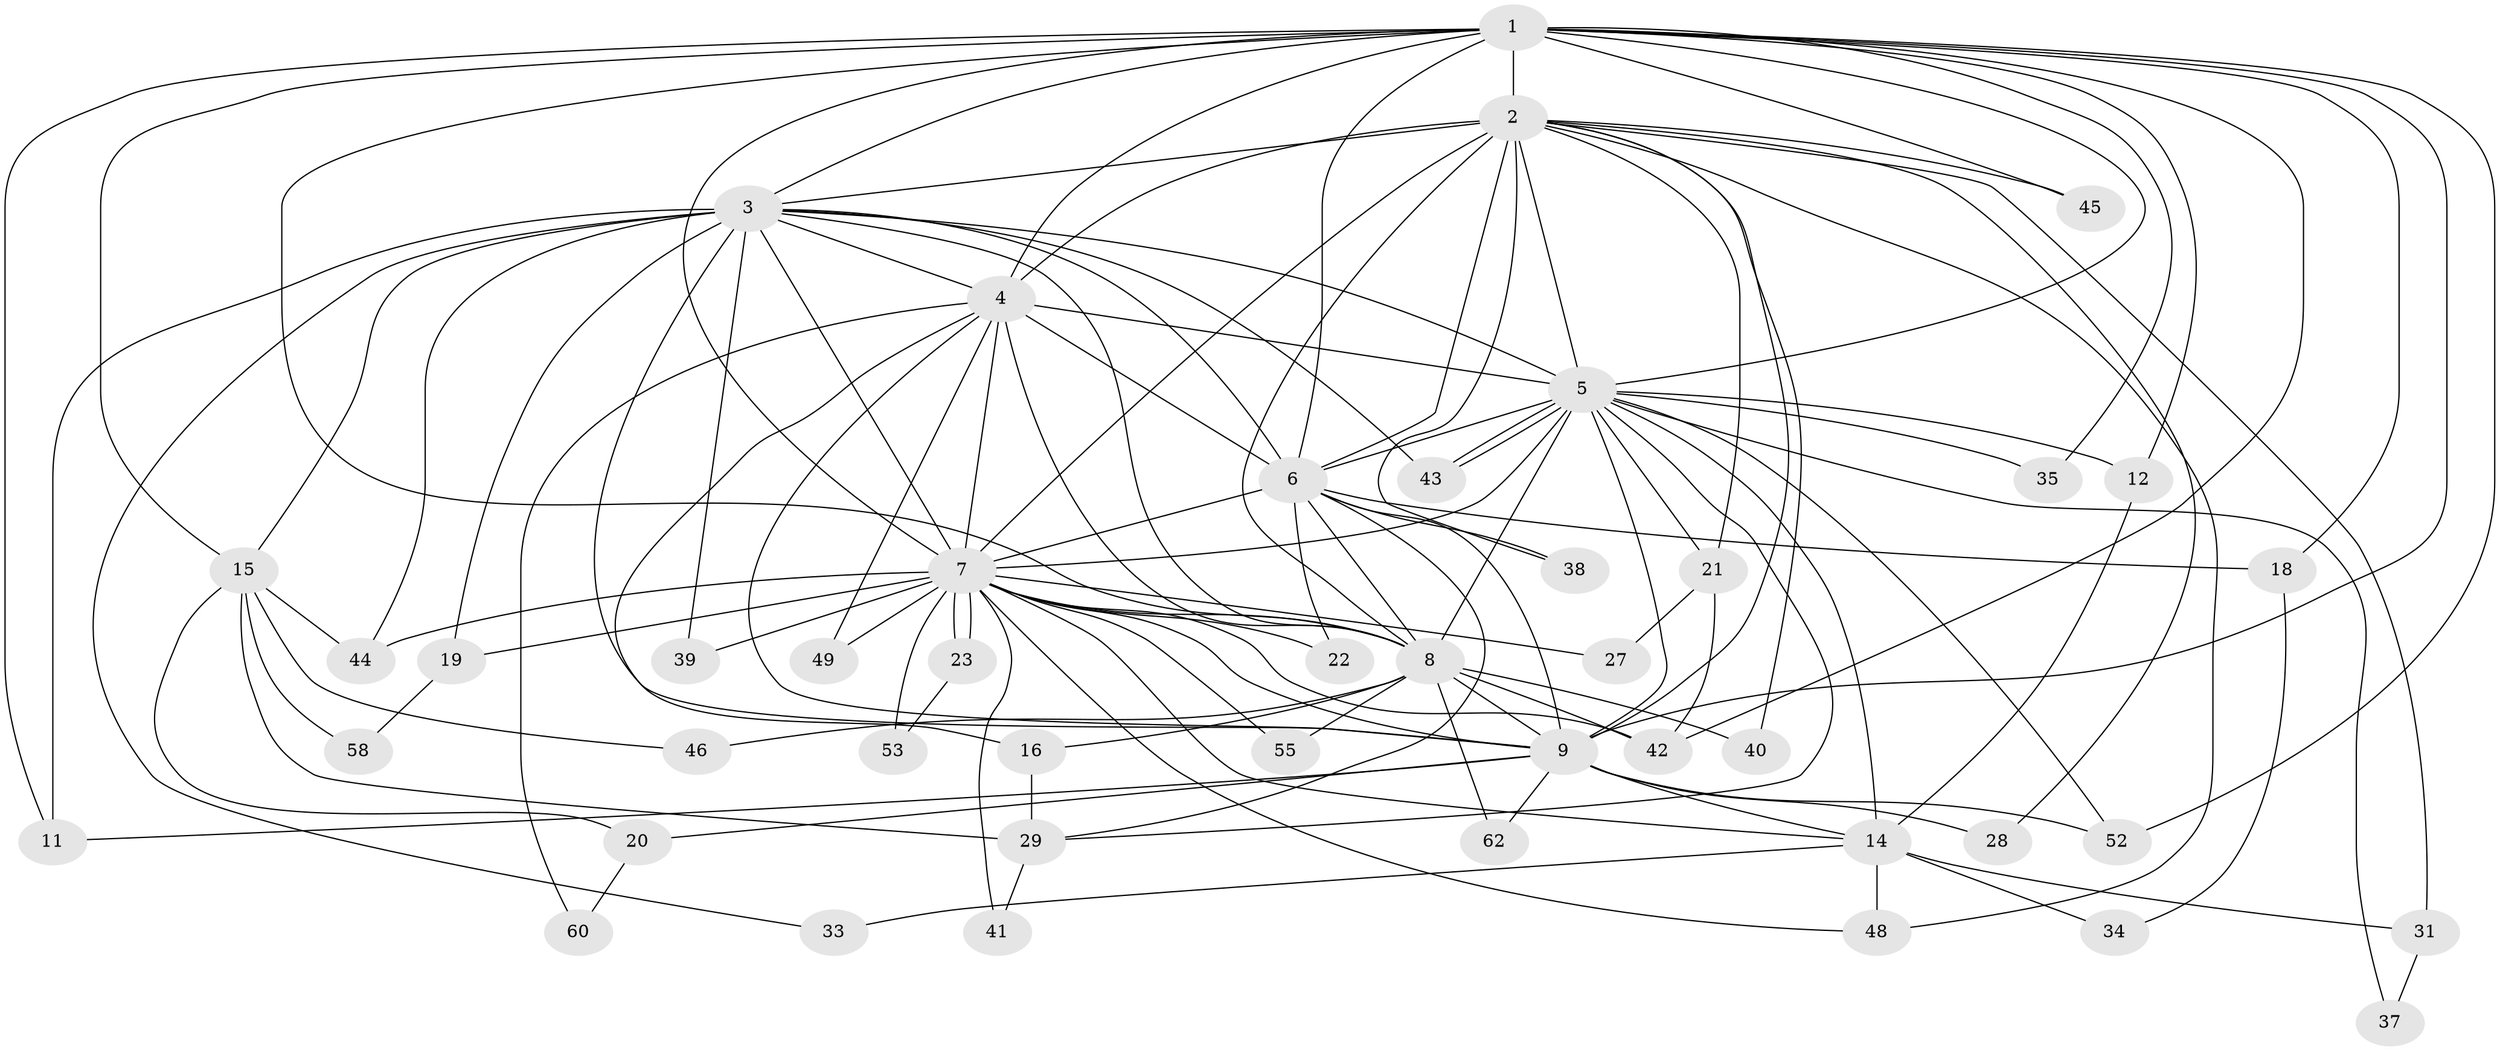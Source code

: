 // original degree distribution, {19: 0.015625, 17: 0.015625, 16: 0.03125, 14: 0.03125, 18: 0.015625, 21: 0.015625, 15: 0.015625, 13: 0.015625, 3: 0.203125, 4: 0.0625, 5: 0.046875, 7: 0.015625, 2: 0.515625}
// Generated by graph-tools (version 1.1) at 2025/41/03/06/25 10:41:37]
// undirected, 45 vertices, 119 edges
graph export_dot {
graph [start="1"]
  node [color=gray90,style=filled];
  1 [super="+50"];
  2 [super="+25"];
  3 [super="+13"];
  4 [super="+51"];
  5 [super="+30"];
  6 [super="+63"];
  7 [super="+10"];
  8 [super="+26"];
  9 [super="+36"];
  11;
  12;
  14 [super="+17"];
  15 [super="+47"];
  16;
  18 [super="+24"];
  19;
  20;
  21 [super="+64"];
  22;
  23;
  27;
  28;
  29 [super="+32"];
  31;
  33;
  34;
  35;
  37;
  38;
  39;
  40;
  41;
  42 [super="+61"];
  43 [super="+56"];
  44 [super="+57"];
  45;
  46;
  48 [super="+54"];
  49;
  52 [super="+59"];
  53;
  55;
  58;
  60;
  62;
  1 -- 2;
  1 -- 3;
  1 -- 4;
  1 -- 5;
  1 -- 6 [weight=2];
  1 -- 7 [weight=2];
  1 -- 8;
  1 -- 9;
  1 -- 12;
  1 -- 15;
  1 -- 18 [weight=2];
  1 -- 35;
  1 -- 42;
  1 -- 45;
  1 -- 52;
  1 -- 11;
  2 -- 3;
  2 -- 4 [weight=3];
  2 -- 5;
  2 -- 6;
  2 -- 7 [weight=2];
  2 -- 8;
  2 -- 9;
  2 -- 21;
  2 -- 31;
  2 -- 38;
  2 -- 40;
  2 -- 45;
  2 -- 48;
  2 -- 28;
  3 -- 4;
  3 -- 5;
  3 -- 6;
  3 -- 7 [weight=3];
  3 -- 8 [weight=2];
  3 -- 9;
  3 -- 11;
  3 -- 19;
  3 -- 33;
  3 -- 39;
  3 -- 43;
  3 -- 44;
  3 -- 15;
  4 -- 5;
  4 -- 6;
  4 -- 7 [weight=2];
  4 -- 8;
  4 -- 9;
  4 -- 16;
  4 -- 49;
  4 -- 60;
  5 -- 6;
  5 -- 7 [weight=3];
  5 -- 8;
  5 -- 9;
  5 -- 12;
  5 -- 21;
  5 -- 37;
  5 -- 43;
  5 -- 43;
  5 -- 52;
  5 -- 14;
  5 -- 35;
  5 -- 29;
  6 -- 7 [weight=2];
  6 -- 8;
  6 -- 9;
  6 -- 18;
  6 -- 22;
  6 -- 29;
  6 -- 38;
  7 -- 8 [weight=2];
  7 -- 9 [weight=2];
  7 -- 14;
  7 -- 19;
  7 -- 22;
  7 -- 23;
  7 -- 23;
  7 -- 27;
  7 -- 44;
  7 -- 48;
  7 -- 55;
  7 -- 41;
  7 -- 39;
  7 -- 49;
  7 -- 53;
  7 -- 42;
  8 -- 9;
  8 -- 16;
  8 -- 40;
  8 -- 42;
  8 -- 46;
  8 -- 55;
  8 -- 62;
  9 -- 11;
  9 -- 20;
  9 -- 28;
  9 -- 52;
  9 -- 62;
  9 -- 14;
  12 -- 14;
  14 -- 33;
  14 -- 34;
  14 -- 31;
  14 -- 48;
  15 -- 20;
  15 -- 46;
  15 -- 58;
  15 -- 29;
  15 -- 44;
  16 -- 29;
  18 -- 34;
  19 -- 58;
  20 -- 60;
  21 -- 27;
  21 -- 42;
  23 -- 53;
  29 -- 41;
  31 -- 37;
}

